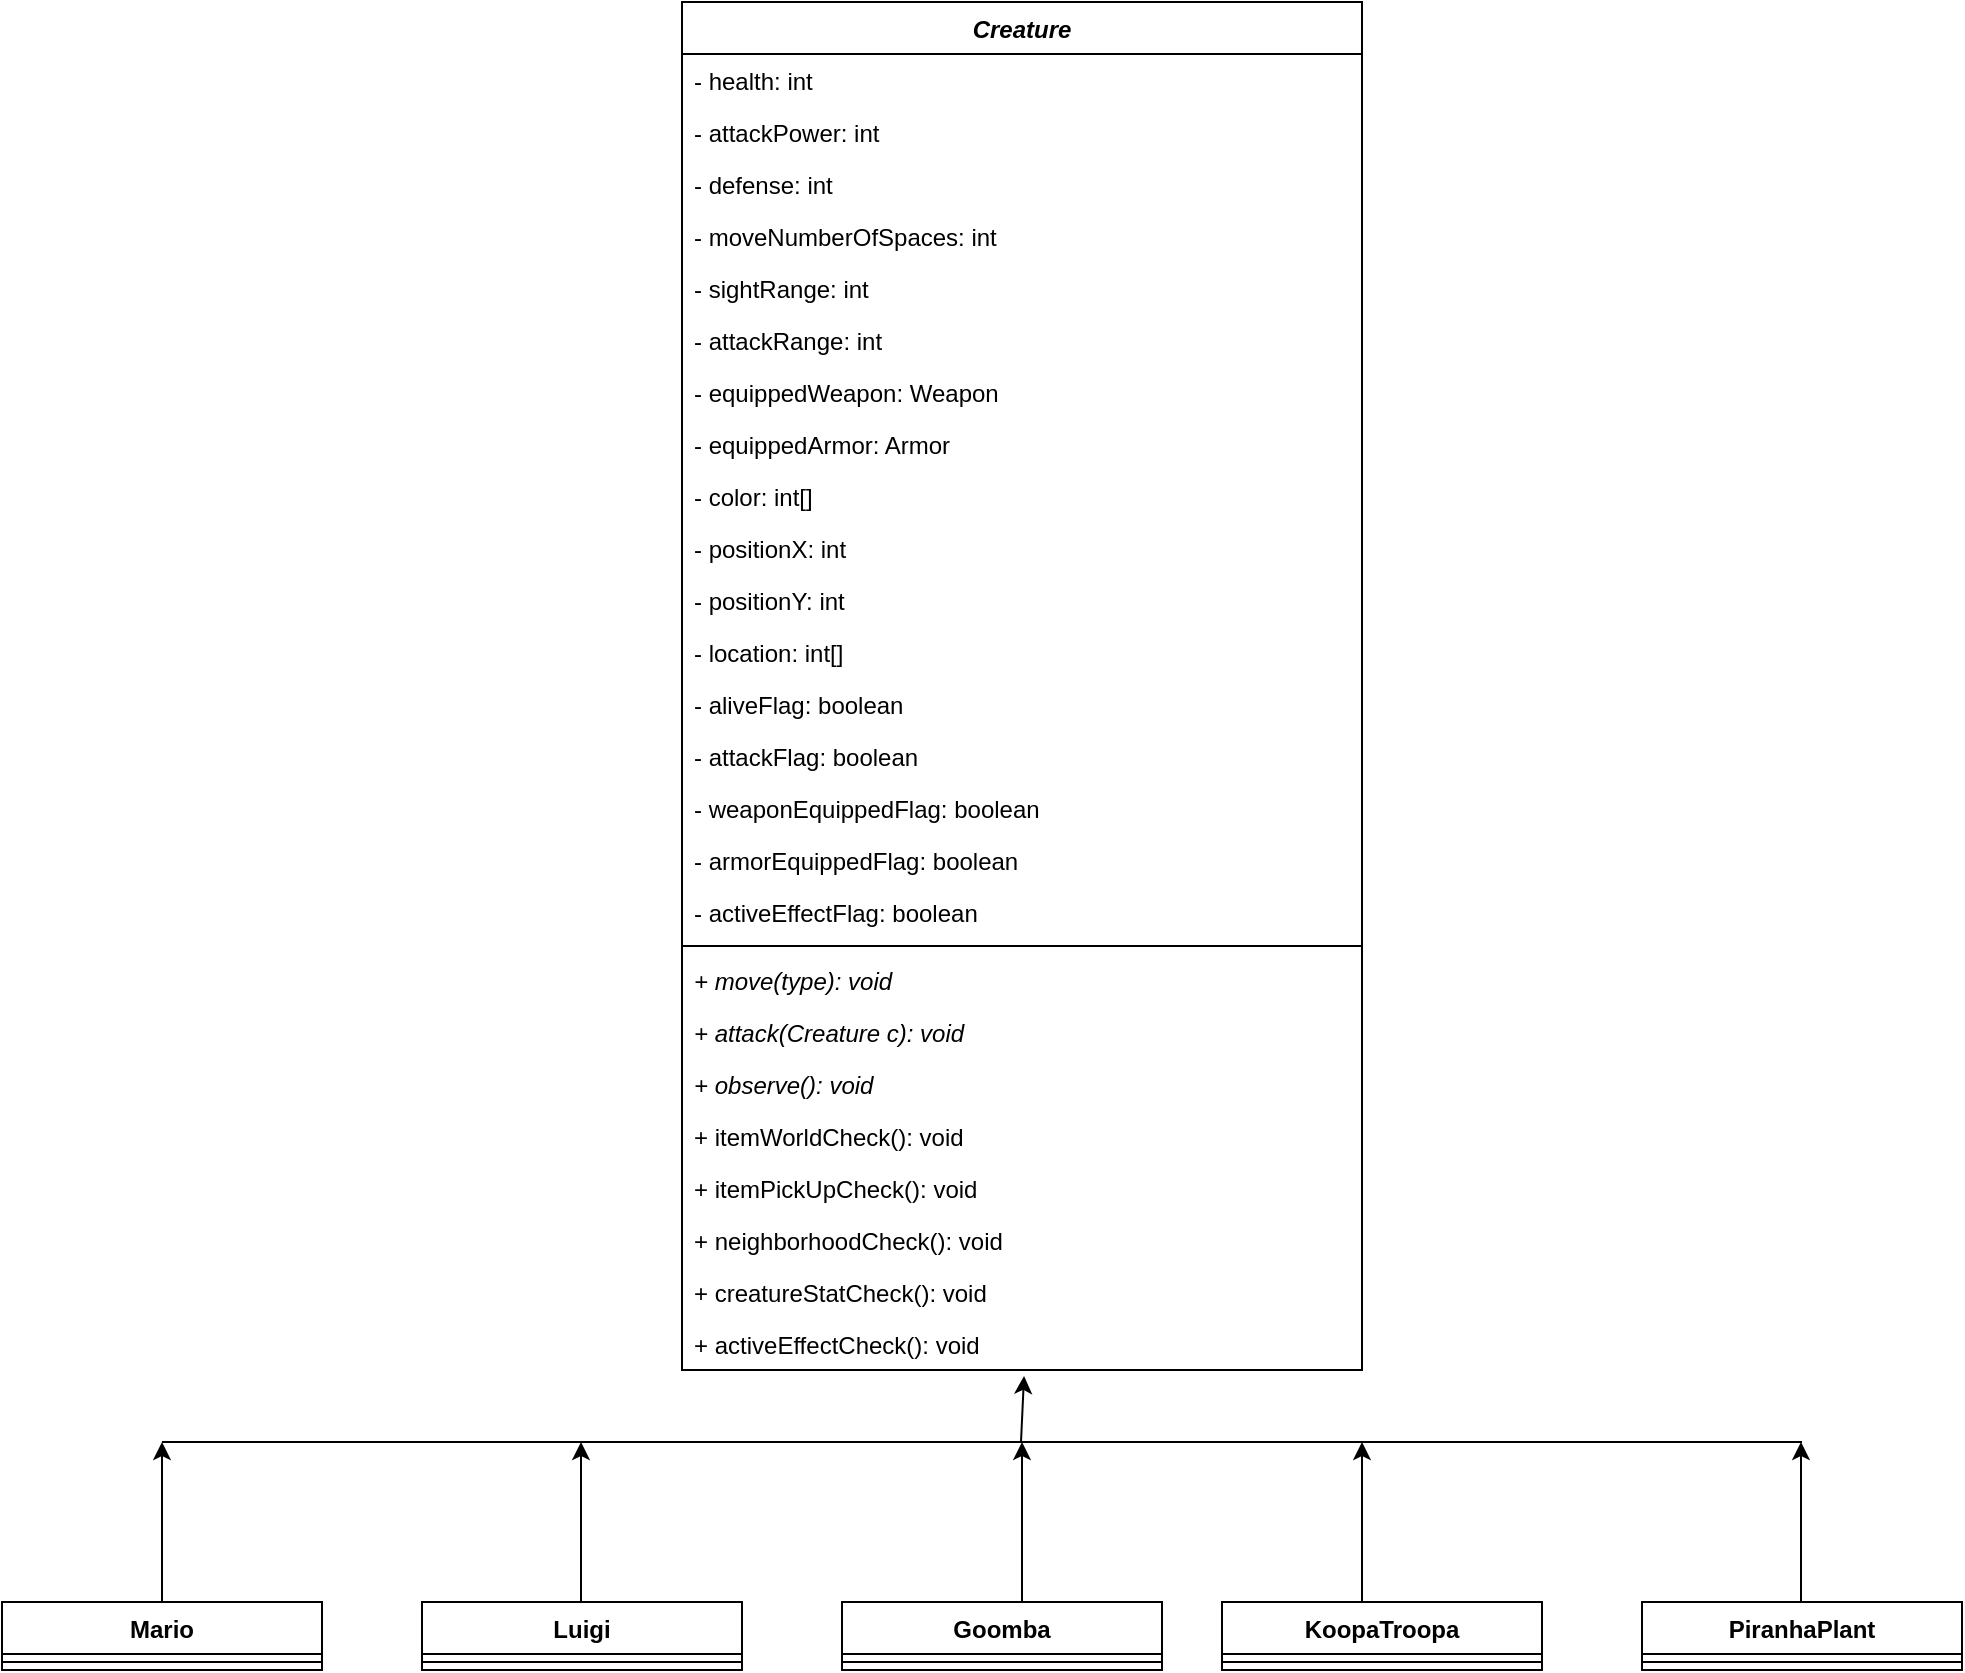 <mxfile version="13.0.6" type="device"><diagram id="z06JveZ3SC6t4XPQp1Wa" name="Page-1"><mxGraphModel dx="1422" dy="766" grid="1" gridSize="10" guides="1" tooltips="1" connect="1" arrows="1" fold="1" page="1" pageScale="1" pageWidth="1100" pageHeight="850" math="0" shadow="0"><root><mxCell id="0"/><mxCell id="1" parent="0"/><mxCell id="0-qCTlKqI_6dXt4RzYNI-11" value="Creature" style="swimlane;fontStyle=3;align=center;verticalAlign=top;childLayout=stackLayout;horizontal=1;startSize=26;horizontalStack=0;resizeParent=1;resizeParentMax=0;resizeLast=0;collapsible=1;marginBottom=0;" vertex="1" parent="1"><mxGeometry x="420" y="10" width="340" height="684" as="geometry"/></mxCell><mxCell id="0-qCTlKqI_6dXt4RzYNI-12" value="- health: int" style="text;strokeColor=none;fillColor=none;align=left;verticalAlign=top;spacingLeft=4;spacingRight=4;overflow=hidden;rotatable=0;points=[[0,0.5],[1,0.5]];portConstraint=eastwest;" vertex="1" parent="0-qCTlKqI_6dXt4RzYNI-11"><mxGeometry y="26" width="340" height="26" as="geometry"/></mxCell><mxCell id="0-qCTlKqI_6dXt4RzYNI-13" value="- attackPower: int" style="text;strokeColor=none;fillColor=none;align=left;verticalAlign=top;spacingLeft=4;spacingRight=4;overflow=hidden;rotatable=0;points=[[0,0.5],[1,0.5]];portConstraint=eastwest;" vertex="1" parent="0-qCTlKqI_6dXt4RzYNI-11"><mxGeometry y="52" width="340" height="26" as="geometry"/></mxCell><mxCell id="0-qCTlKqI_6dXt4RzYNI-14" value="- defense: int" style="text;strokeColor=none;fillColor=none;align=left;verticalAlign=top;spacingLeft=4;spacingRight=4;overflow=hidden;rotatable=0;points=[[0,0.5],[1,0.5]];portConstraint=eastwest;" vertex="1" parent="0-qCTlKqI_6dXt4RzYNI-11"><mxGeometry y="78" width="340" height="26" as="geometry"/></mxCell><mxCell id="0-qCTlKqI_6dXt4RzYNI-57" value="- moveNumberOfSpaces: int" style="text;strokeColor=none;fillColor=none;align=left;verticalAlign=top;spacingLeft=4;spacingRight=4;overflow=hidden;rotatable=0;points=[[0,0.5],[1,0.5]];portConstraint=eastwest;" vertex="1" parent="0-qCTlKqI_6dXt4RzYNI-11"><mxGeometry y="104" width="340" height="26" as="geometry"/></mxCell><mxCell id="0-qCTlKqI_6dXt4RzYNI-58" value="- sightRange: int" style="text;strokeColor=none;fillColor=none;align=left;verticalAlign=top;spacingLeft=4;spacingRight=4;overflow=hidden;rotatable=0;points=[[0,0.5],[1,0.5]];portConstraint=eastwest;" vertex="1" parent="0-qCTlKqI_6dXt4RzYNI-11"><mxGeometry y="130" width="340" height="26" as="geometry"/></mxCell><mxCell id="0-qCTlKqI_6dXt4RzYNI-59" value="- attackRange: int" style="text;strokeColor=none;fillColor=none;align=left;verticalAlign=top;spacingLeft=4;spacingRight=4;overflow=hidden;rotatable=0;points=[[0,0.5],[1,0.5]];portConstraint=eastwest;" vertex="1" parent="0-qCTlKqI_6dXt4RzYNI-11"><mxGeometry y="156" width="340" height="26" as="geometry"/></mxCell><mxCell id="0-qCTlKqI_6dXt4RzYNI-15" value="- equippedWeapon: Weapon" style="text;strokeColor=none;fillColor=none;align=left;verticalAlign=top;spacingLeft=4;spacingRight=4;overflow=hidden;rotatable=0;points=[[0,0.5],[1,0.5]];portConstraint=eastwest;" vertex="1" parent="0-qCTlKqI_6dXt4RzYNI-11"><mxGeometry y="182" width="340" height="26" as="geometry"/></mxCell><mxCell id="0-qCTlKqI_6dXt4RzYNI-16" value="- equippedArmor: Armor" style="text;strokeColor=none;fillColor=none;align=left;verticalAlign=top;spacingLeft=4;spacingRight=4;overflow=hidden;rotatable=0;points=[[0,0.5],[1,0.5]];portConstraint=eastwest;" vertex="1" parent="0-qCTlKqI_6dXt4RzYNI-11"><mxGeometry y="208" width="340" height="26" as="geometry"/></mxCell><mxCell id="0-qCTlKqI_6dXt4RzYNI-17" value="- color: int[]" style="text;strokeColor=none;fillColor=none;align=left;verticalAlign=top;spacingLeft=4;spacingRight=4;overflow=hidden;rotatable=0;points=[[0,0.5],[1,0.5]];portConstraint=eastwest;" vertex="1" parent="0-qCTlKqI_6dXt4RzYNI-11"><mxGeometry y="234" width="340" height="26" as="geometry"/></mxCell><mxCell id="0-qCTlKqI_6dXt4RzYNI-18" value="- positionX: int" style="text;strokeColor=none;fillColor=none;align=left;verticalAlign=top;spacingLeft=4;spacingRight=4;overflow=hidden;rotatable=0;points=[[0,0.5],[1,0.5]];portConstraint=eastwest;" vertex="1" parent="0-qCTlKqI_6dXt4RzYNI-11"><mxGeometry y="260" width="340" height="26" as="geometry"/></mxCell><mxCell id="0-qCTlKqI_6dXt4RzYNI-19" value="- positionY: int" style="text;strokeColor=none;fillColor=none;align=left;verticalAlign=top;spacingLeft=4;spacingRight=4;overflow=hidden;rotatable=0;points=[[0,0.5],[1,0.5]];portConstraint=eastwest;" vertex="1" parent="0-qCTlKqI_6dXt4RzYNI-11"><mxGeometry y="286" width="340" height="26" as="geometry"/></mxCell><mxCell id="0-qCTlKqI_6dXt4RzYNI-20" value="- location: int[]" style="text;strokeColor=none;fillColor=none;align=left;verticalAlign=top;spacingLeft=4;spacingRight=4;overflow=hidden;rotatable=0;points=[[0,0.5],[1,0.5]];portConstraint=eastwest;" vertex="1" parent="0-qCTlKqI_6dXt4RzYNI-11"><mxGeometry y="312" width="340" height="26" as="geometry"/></mxCell><mxCell id="0-qCTlKqI_6dXt4RzYNI-21" value="- aliveFlag: boolean" style="text;strokeColor=none;fillColor=none;align=left;verticalAlign=top;spacingLeft=4;spacingRight=4;overflow=hidden;rotatable=0;points=[[0,0.5],[1,0.5]];portConstraint=eastwest;" vertex="1" parent="0-qCTlKqI_6dXt4RzYNI-11"><mxGeometry y="338" width="340" height="26" as="geometry"/></mxCell><mxCell id="0-qCTlKqI_6dXt4RzYNI-22" value="- attackFlag: boolean" style="text;strokeColor=none;fillColor=none;align=left;verticalAlign=top;spacingLeft=4;spacingRight=4;overflow=hidden;rotatable=0;points=[[0,0.5],[1,0.5]];portConstraint=eastwest;" vertex="1" parent="0-qCTlKqI_6dXt4RzYNI-11"><mxGeometry y="364" width="340" height="26" as="geometry"/></mxCell><mxCell id="0-qCTlKqI_6dXt4RzYNI-23" value="- weaponEquippedFlag: boolean" style="text;strokeColor=none;fillColor=none;align=left;verticalAlign=top;spacingLeft=4;spacingRight=4;overflow=hidden;rotatable=0;points=[[0,0.5],[1,0.5]];portConstraint=eastwest;" vertex="1" parent="0-qCTlKqI_6dXt4RzYNI-11"><mxGeometry y="390" width="340" height="26" as="geometry"/></mxCell><mxCell id="0-qCTlKqI_6dXt4RzYNI-24" value="- armorEquippedFlag: boolean" style="text;strokeColor=none;fillColor=none;align=left;verticalAlign=top;spacingLeft=4;spacingRight=4;overflow=hidden;rotatable=0;points=[[0,0.5],[1,0.5]];portConstraint=eastwest;" vertex="1" parent="0-qCTlKqI_6dXt4RzYNI-11"><mxGeometry y="416" width="340" height="26" as="geometry"/></mxCell><mxCell id="0-qCTlKqI_6dXt4RzYNI-55" value="- activeEffectFlag: boolean" style="text;strokeColor=none;fillColor=none;align=left;verticalAlign=top;spacingLeft=4;spacingRight=4;overflow=hidden;rotatable=0;points=[[0,0.5],[1,0.5]];portConstraint=eastwest;" vertex="1" parent="0-qCTlKqI_6dXt4RzYNI-11"><mxGeometry y="442" width="340" height="26" as="geometry"/></mxCell><mxCell id="0-qCTlKqI_6dXt4RzYNI-25" value="" style="line;strokeWidth=1;fillColor=none;align=left;verticalAlign=middle;spacingTop=-1;spacingLeft=3;spacingRight=3;rotatable=0;labelPosition=right;points=[];portConstraint=eastwest;" vertex="1" parent="0-qCTlKqI_6dXt4RzYNI-11"><mxGeometry y="468" width="340" height="8" as="geometry"/></mxCell><mxCell id="0-qCTlKqI_6dXt4RzYNI-26" value="+ move(type): void" style="text;strokeColor=none;fillColor=none;align=left;verticalAlign=top;spacingLeft=4;spacingRight=4;overflow=hidden;rotatable=0;points=[[0,0.5],[1,0.5]];portConstraint=eastwest;fontStyle=2" vertex="1" parent="0-qCTlKqI_6dXt4RzYNI-11"><mxGeometry y="476" width="340" height="26" as="geometry"/></mxCell><mxCell id="0-qCTlKqI_6dXt4RzYNI-27" value="+ attack(Creature c): void" style="text;strokeColor=none;fillColor=none;align=left;verticalAlign=top;spacingLeft=4;spacingRight=4;overflow=hidden;rotatable=0;points=[[0,0.5],[1,0.5]];portConstraint=eastwest;fontStyle=2" vertex="1" parent="0-qCTlKqI_6dXt4RzYNI-11"><mxGeometry y="502" width="340" height="26" as="geometry"/></mxCell><mxCell id="0-qCTlKqI_6dXt4RzYNI-28" value="+ observe(): void" style="text;strokeColor=none;fillColor=none;align=left;verticalAlign=top;spacingLeft=4;spacingRight=4;overflow=hidden;rotatable=0;points=[[0,0.5],[1,0.5]];portConstraint=eastwest;fontStyle=2" vertex="1" parent="0-qCTlKqI_6dXt4RzYNI-11"><mxGeometry y="528" width="340" height="26" as="geometry"/></mxCell><mxCell id="0-qCTlKqI_6dXt4RzYNI-51" value="+ itemWorldCheck(): void" style="text;strokeColor=none;fillColor=none;align=left;verticalAlign=top;spacingLeft=4;spacingRight=4;overflow=hidden;rotatable=0;points=[[0,0.5],[1,0.5]];portConstraint=eastwest;fontStyle=0" vertex="1" parent="0-qCTlKqI_6dXt4RzYNI-11"><mxGeometry y="554" width="340" height="26" as="geometry"/></mxCell><mxCell id="0-qCTlKqI_6dXt4RzYNI-52" value="+ itemPickUpCheck(): void" style="text;strokeColor=none;fillColor=none;align=left;verticalAlign=top;spacingLeft=4;spacingRight=4;overflow=hidden;rotatable=0;points=[[0,0.5],[1,0.5]];portConstraint=eastwest;fontStyle=0" vertex="1" parent="0-qCTlKqI_6dXt4RzYNI-11"><mxGeometry y="580" width="340" height="26" as="geometry"/></mxCell><mxCell id="0-qCTlKqI_6dXt4RzYNI-54" value="+ neighborhoodCheck(): void" style="text;strokeColor=none;fillColor=none;align=left;verticalAlign=top;spacingLeft=4;spacingRight=4;overflow=hidden;rotatable=0;points=[[0,0.5],[1,0.5]];portConstraint=eastwest;fontStyle=0" vertex="1" parent="0-qCTlKqI_6dXt4RzYNI-11"><mxGeometry y="606" width="340" height="26" as="geometry"/></mxCell><mxCell id="0-qCTlKqI_6dXt4RzYNI-53" value="+ creatureStatCheck(): void" style="text;strokeColor=none;fillColor=none;align=left;verticalAlign=top;spacingLeft=4;spacingRight=4;overflow=hidden;rotatable=0;points=[[0,0.5],[1,0.5]];portConstraint=eastwest;fontStyle=0" vertex="1" parent="0-qCTlKqI_6dXt4RzYNI-11"><mxGeometry y="632" width="340" height="26" as="geometry"/></mxCell><mxCell id="0-qCTlKqI_6dXt4RzYNI-56" value="+ activeEffectCheck(): void" style="text;strokeColor=none;fillColor=none;align=left;verticalAlign=top;spacingLeft=4;spacingRight=4;overflow=hidden;rotatable=0;points=[[0,0.5],[1,0.5]];portConstraint=eastwest;fontStyle=0" vertex="1" parent="0-qCTlKqI_6dXt4RzYNI-11"><mxGeometry y="658" width="340" height="26" as="geometry"/></mxCell><mxCell id="0-qCTlKqI_6dXt4RzYNI-41" value="" style="endArrow=none;html=1;" edge="1" parent="1"><mxGeometry width="50" height="50" relative="1" as="geometry"><mxPoint x="160" y="730" as="sourcePoint"/><mxPoint x="980" y="730" as="targetPoint"/><Array as="points"><mxPoint x="595" y="730"/></Array></mxGeometry></mxCell><mxCell id="0-qCTlKqI_6dXt4RzYNI-42" value="" style="endArrow=classic;html=1;" edge="1" parent="1"><mxGeometry width="50" height="50" relative="1" as="geometry"><mxPoint x="160" y="810" as="sourcePoint"/><mxPoint x="160" y="730" as="targetPoint"/></mxGeometry></mxCell><mxCell id="0-qCTlKqI_6dXt4RzYNI-43" value="" style="endArrow=classic;html=1;" edge="1" parent="1"><mxGeometry width="50" height="50" relative="1" as="geometry"><mxPoint x="369.5" y="810" as="sourcePoint"/><mxPoint x="369.5" y="730" as="targetPoint"/></mxGeometry></mxCell><mxCell id="0-qCTlKqI_6dXt4RzYNI-44" value="" style="endArrow=classic;html=1;" edge="1" parent="1"><mxGeometry width="50" height="50" relative="1" as="geometry"><mxPoint x="590" y="810" as="sourcePoint"/><mxPoint x="590" y="730" as="targetPoint"/></mxGeometry></mxCell><mxCell id="0-qCTlKqI_6dXt4RzYNI-45" value="" style="endArrow=classic;html=1;" edge="1" parent="1"><mxGeometry width="50" height="50" relative="1" as="geometry"><mxPoint x="760" y="810" as="sourcePoint"/><mxPoint x="760" y="730" as="targetPoint"/></mxGeometry></mxCell><mxCell id="0-qCTlKqI_6dXt4RzYNI-46" value="" style="endArrow=classic;html=1;" edge="1" parent="1"><mxGeometry width="50" height="50" relative="1" as="geometry"><mxPoint x="979.5" y="810" as="sourcePoint"/><mxPoint x="979.5" y="730" as="targetPoint"/></mxGeometry></mxCell><mxCell id="0-qCTlKqI_6dXt4RzYNI-47" value="" style="endArrow=classic;html=1;entryX=0.503;entryY=1.115;entryDx=0;entryDy=0;entryPerimeter=0;" edge="1" parent="1" target="0-qCTlKqI_6dXt4RzYNI-56"><mxGeometry width="50" height="50" relative="1" as="geometry"><mxPoint x="589.5" y="730" as="sourcePoint"/><mxPoint x="589.5" y="660" as="targetPoint"/></mxGeometry></mxCell><mxCell id="0-qCTlKqI_6dXt4RzYNI-7" value="Mario" style="swimlane;fontStyle=1;align=center;verticalAlign=top;childLayout=stackLayout;horizontal=1;startSize=26;horizontalStack=0;resizeParent=1;resizeParentMax=0;resizeLast=0;collapsible=1;marginBottom=0;" vertex="1" parent="1"><mxGeometry x="80" y="810" width="160" height="34" as="geometry"/></mxCell><mxCell id="0-qCTlKqI_6dXt4RzYNI-9" value="" style="line;strokeWidth=1;fillColor=none;align=left;verticalAlign=middle;spacingTop=-1;spacingLeft=3;spacingRight=3;rotatable=0;labelPosition=right;points=[];portConstraint=eastwest;" vertex="1" parent="0-qCTlKqI_6dXt4RzYNI-7"><mxGeometry y="26" width="160" height="8" as="geometry"/></mxCell><mxCell id="0-qCTlKqI_6dXt4RzYNI-29" value="Luigi" style="swimlane;fontStyle=1;align=center;verticalAlign=top;childLayout=stackLayout;horizontal=1;startSize=26;horizontalStack=0;resizeParent=1;resizeParentMax=0;resizeLast=0;collapsible=1;marginBottom=0;" vertex="1" parent="1"><mxGeometry x="290" y="810" width="160" height="34" as="geometry"/></mxCell><mxCell id="0-qCTlKqI_6dXt4RzYNI-31" value="" style="line;strokeWidth=1;fillColor=none;align=left;verticalAlign=middle;spacingTop=-1;spacingLeft=3;spacingRight=3;rotatable=0;labelPosition=right;points=[];portConstraint=eastwest;" vertex="1" parent="0-qCTlKqI_6dXt4RzYNI-29"><mxGeometry y="26" width="160" height="8" as="geometry"/></mxCell><mxCell id="0-qCTlKqI_6dXt4RzYNI-3" value="Goomba" style="swimlane;fontStyle=1;align=center;verticalAlign=top;childLayout=stackLayout;horizontal=1;startSize=26;horizontalStack=0;resizeParent=1;resizeParentMax=0;resizeLast=0;collapsible=1;marginBottom=0;" vertex="1" parent="1"><mxGeometry x="500" y="810" width="160" height="34" as="geometry"/></mxCell><mxCell id="0-qCTlKqI_6dXt4RzYNI-5" value="" style="line;strokeWidth=1;fillColor=none;align=left;verticalAlign=middle;spacingTop=-1;spacingLeft=3;spacingRight=3;rotatable=0;labelPosition=right;points=[];portConstraint=eastwest;" vertex="1" parent="0-qCTlKqI_6dXt4RzYNI-3"><mxGeometry y="26" width="160" height="8" as="geometry"/></mxCell><mxCell id="0-qCTlKqI_6dXt4RzYNI-33" value="KoopaTroopa" style="swimlane;fontStyle=1;align=center;verticalAlign=top;childLayout=stackLayout;horizontal=1;startSize=26;horizontalStack=0;resizeParent=1;resizeParentMax=0;resizeLast=0;collapsible=1;marginBottom=0;" vertex="1" parent="1"><mxGeometry x="690" y="810" width="160" height="34" as="geometry"/></mxCell><mxCell id="0-qCTlKqI_6dXt4RzYNI-35" value="" style="line;strokeWidth=1;fillColor=none;align=left;verticalAlign=middle;spacingTop=-1;spacingLeft=3;spacingRight=3;rotatable=0;labelPosition=right;points=[];portConstraint=eastwest;" vertex="1" parent="0-qCTlKqI_6dXt4RzYNI-33"><mxGeometry y="26" width="160" height="8" as="geometry"/></mxCell><mxCell id="0-qCTlKqI_6dXt4RzYNI-37" value="PiranhaPlant" style="swimlane;fontStyle=1;align=center;verticalAlign=top;childLayout=stackLayout;horizontal=1;startSize=26;horizontalStack=0;resizeParent=1;resizeParentMax=0;resizeLast=0;collapsible=1;marginBottom=0;" vertex="1" parent="1"><mxGeometry x="900" y="810" width="160" height="34" as="geometry"/></mxCell><mxCell id="0-qCTlKqI_6dXt4RzYNI-39" value="" style="line;strokeWidth=1;fillColor=none;align=left;verticalAlign=middle;spacingTop=-1;spacingLeft=3;spacingRight=3;rotatable=0;labelPosition=right;points=[];portConstraint=eastwest;" vertex="1" parent="0-qCTlKqI_6dXt4RzYNI-37"><mxGeometry y="26" width="160" height="8" as="geometry"/></mxCell></root></mxGraphModel></diagram></mxfile>